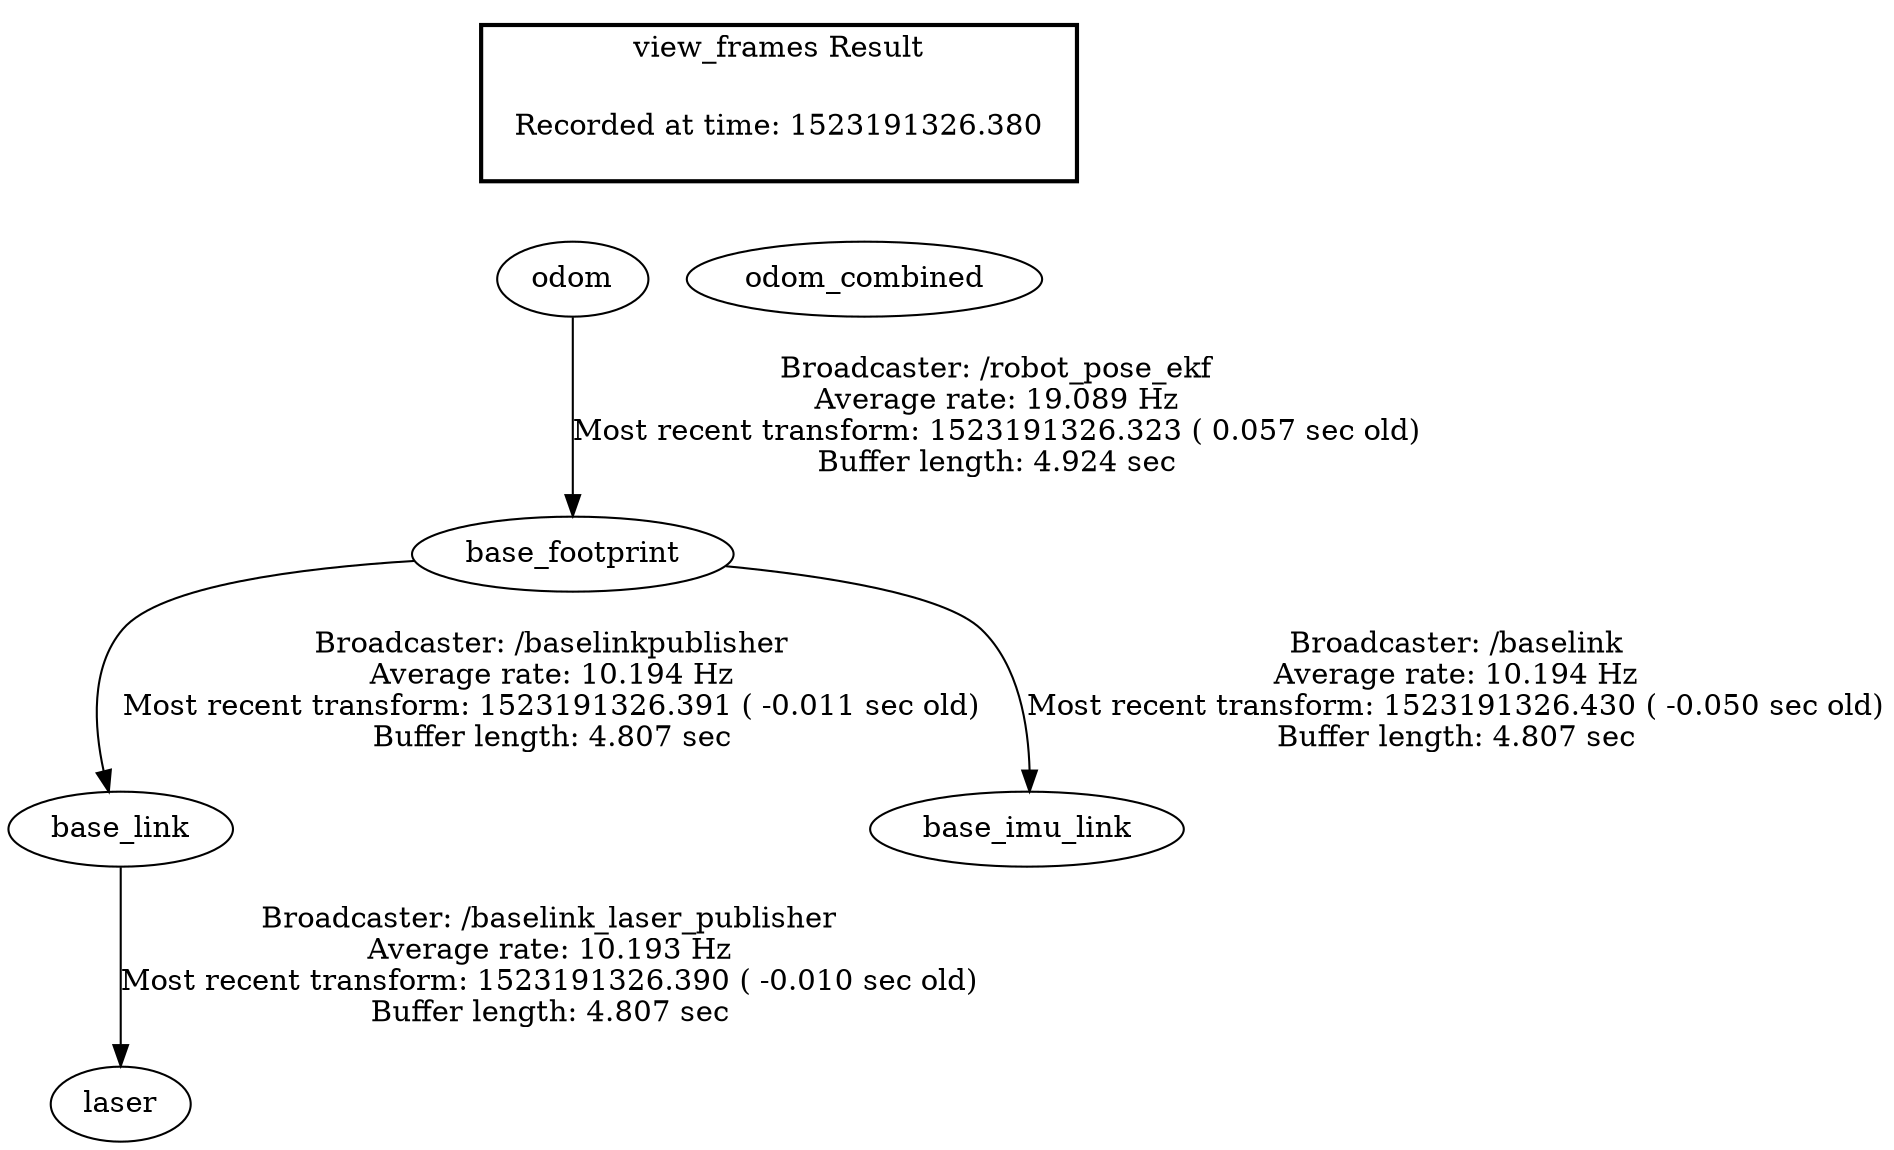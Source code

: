 digraph G {
"odom" -> "base_footprint"[label="Broadcaster: /robot_pose_ekf\nAverage rate: 19.089 Hz\nMost recent transform: 1523191326.323 ( 0.057 sec old)\nBuffer length: 4.924 sec\n"];
"base_link" -> "laser"[label="Broadcaster: /baselink_laser_publisher\nAverage rate: 10.193 Hz\nMost recent transform: 1523191326.390 ( -0.010 sec old)\nBuffer length: 4.807 sec\n"];
"base_footprint" -> "base_link"[label="Broadcaster: /baselinkpublisher\nAverage rate: 10.194 Hz\nMost recent transform: 1523191326.391 ( -0.011 sec old)\nBuffer length: 4.807 sec\n"];
"base_footprint" -> "base_imu_link"[label="Broadcaster: /baselink\nAverage rate: 10.194 Hz\nMost recent transform: 1523191326.430 ( -0.050 sec old)\nBuffer length: 4.807 sec\n"];
edge [style=invis];
 subgraph cluster_legend { style=bold; color=black; label ="view_frames Result";
"Recorded at time: 1523191326.380"[ shape=plaintext ] ;
 }->"odom_combined";
edge [style=invis];
 subgraph cluster_legend { style=bold; color=black; label ="view_frames Result";
"Recorded at time: 1523191326.380"[ shape=plaintext ] ;
 }->"odom";
}